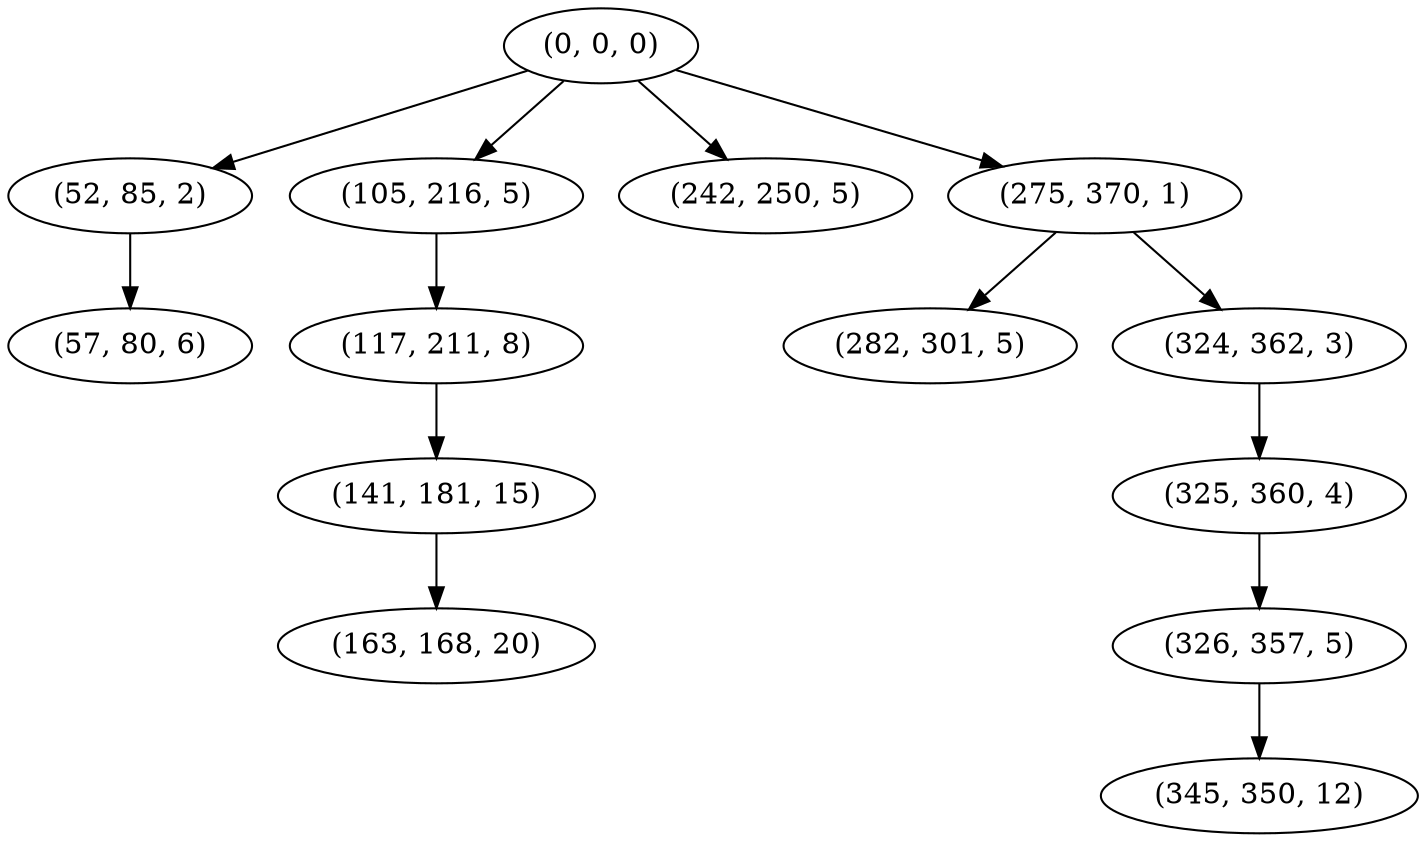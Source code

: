 digraph tree {
    "(0, 0, 0)";
    "(52, 85, 2)";
    "(57, 80, 6)";
    "(105, 216, 5)";
    "(117, 211, 8)";
    "(141, 181, 15)";
    "(163, 168, 20)";
    "(242, 250, 5)";
    "(275, 370, 1)";
    "(282, 301, 5)";
    "(324, 362, 3)";
    "(325, 360, 4)";
    "(326, 357, 5)";
    "(345, 350, 12)";
    "(0, 0, 0)" -> "(52, 85, 2)";
    "(0, 0, 0)" -> "(105, 216, 5)";
    "(0, 0, 0)" -> "(242, 250, 5)";
    "(0, 0, 0)" -> "(275, 370, 1)";
    "(52, 85, 2)" -> "(57, 80, 6)";
    "(105, 216, 5)" -> "(117, 211, 8)";
    "(117, 211, 8)" -> "(141, 181, 15)";
    "(141, 181, 15)" -> "(163, 168, 20)";
    "(275, 370, 1)" -> "(282, 301, 5)";
    "(275, 370, 1)" -> "(324, 362, 3)";
    "(324, 362, 3)" -> "(325, 360, 4)";
    "(325, 360, 4)" -> "(326, 357, 5)";
    "(326, 357, 5)" -> "(345, 350, 12)";
}
